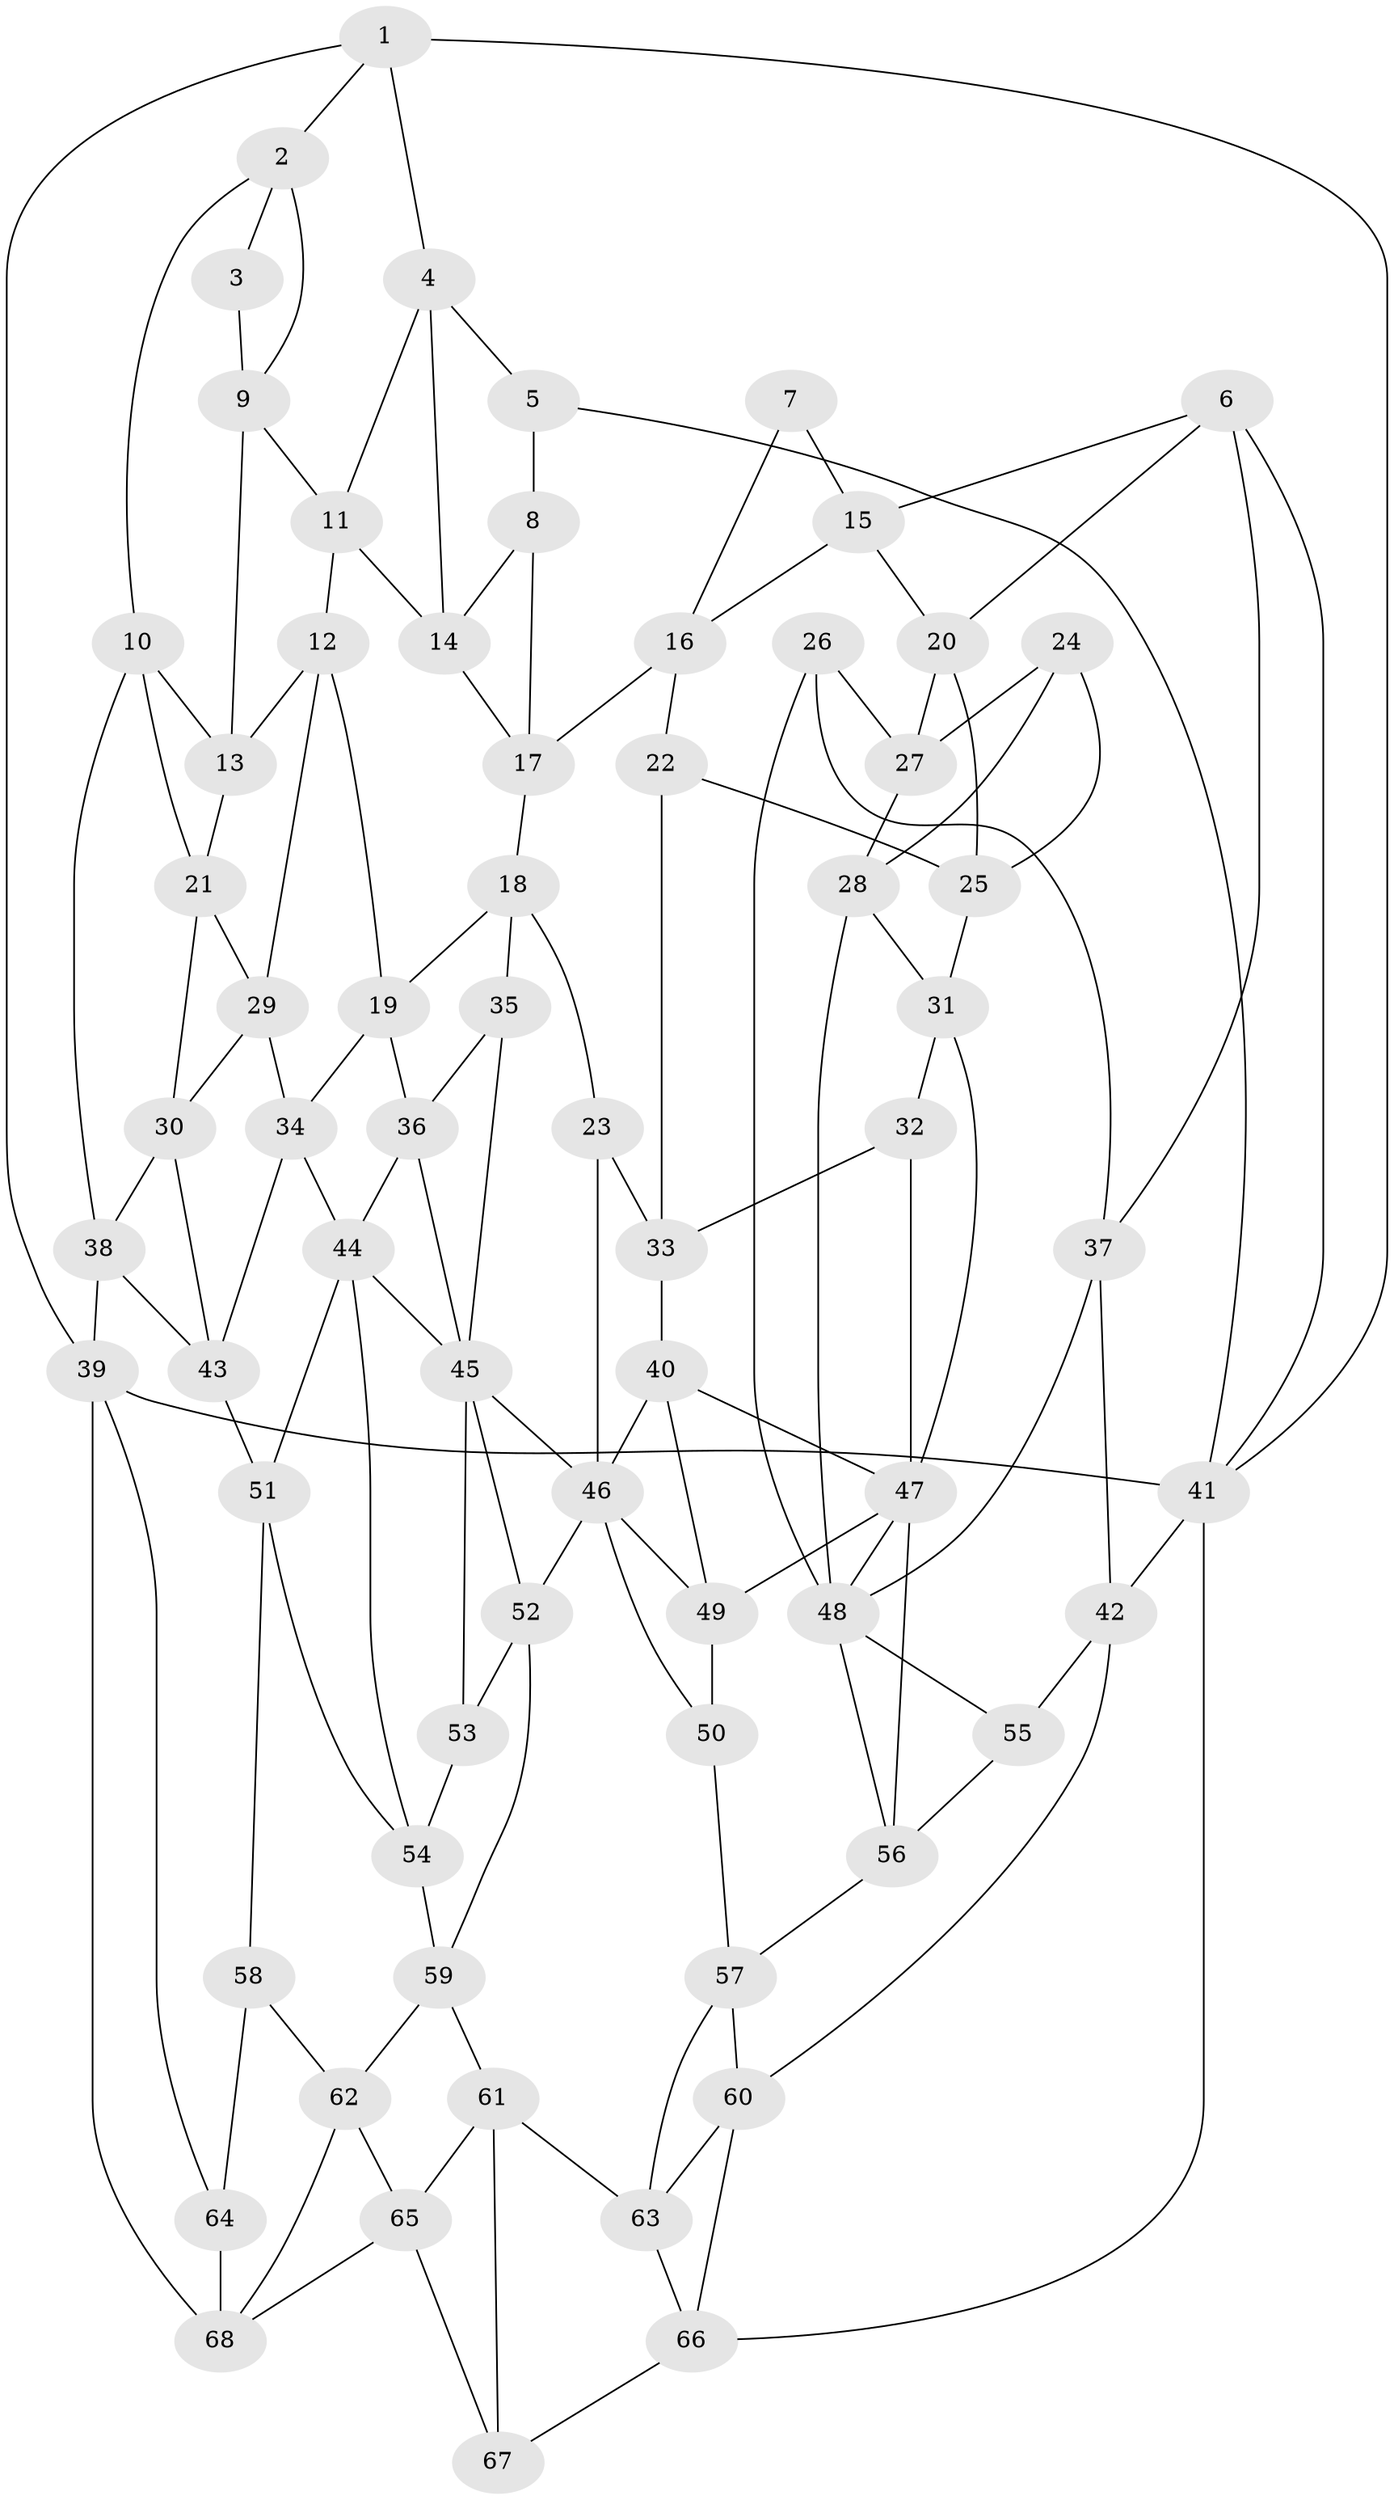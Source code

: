// original degree distribution, {3: 0.022058823529411766, 6: 0.20588235294117646, 5: 0.5661764705882353, 4: 0.20588235294117646}
// Generated by graph-tools (version 1.1) at 2025/50/03/09/25 03:50:57]
// undirected, 68 vertices, 133 edges
graph export_dot {
graph [start="1"]
  node [color=gray90,style=filled];
  1;
  2;
  3;
  4;
  5;
  6;
  7;
  8;
  9;
  10;
  11;
  12;
  13;
  14;
  15;
  16;
  17;
  18;
  19;
  20;
  21;
  22;
  23;
  24;
  25;
  26;
  27;
  28;
  29;
  30;
  31;
  32;
  33;
  34;
  35;
  36;
  37;
  38;
  39;
  40;
  41;
  42;
  43;
  44;
  45;
  46;
  47;
  48;
  49;
  50;
  51;
  52;
  53;
  54;
  55;
  56;
  57;
  58;
  59;
  60;
  61;
  62;
  63;
  64;
  65;
  66;
  67;
  68;
  1 -- 2 [weight=1.0];
  1 -- 4 [weight=1.0];
  1 -- 39 [weight=1.0];
  1 -- 41 [weight=1.0];
  2 -- 3 [weight=1.0];
  2 -- 9 [weight=1.0];
  2 -- 10 [weight=1.0];
  3 -- 9 [weight=1.0];
  4 -- 5 [weight=1.0];
  4 -- 11 [weight=1.0];
  4 -- 14 [weight=1.0];
  5 -- 8 [weight=1.0];
  5 -- 41 [weight=1.0];
  6 -- 15 [weight=1.0];
  6 -- 20 [weight=1.0];
  6 -- 37 [weight=1.0];
  6 -- 41 [weight=1.0];
  7 -- 15 [weight=1.0];
  7 -- 16 [weight=1.0];
  8 -- 14 [weight=1.0];
  8 -- 17 [weight=1.0];
  9 -- 11 [weight=1.0];
  9 -- 13 [weight=1.0];
  10 -- 13 [weight=1.0];
  10 -- 21 [weight=1.0];
  10 -- 38 [weight=1.0];
  11 -- 12 [weight=1.0];
  11 -- 14 [weight=1.0];
  12 -- 13 [weight=1.0];
  12 -- 19 [weight=1.0];
  12 -- 29 [weight=1.0];
  13 -- 21 [weight=1.0];
  14 -- 17 [weight=1.0];
  15 -- 16 [weight=1.0];
  15 -- 20 [weight=1.0];
  16 -- 17 [weight=1.0];
  16 -- 22 [weight=1.0];
  17 -- 18 [weight=1.0];
  18 -- 19 [weight=1.0];
  18 -- 23 [weight=1.0];
  18 -- 35 [weight=1.0];
  19 -- 34 [weight=1.0];
  19 -- 36 [weight=1.0];
  20 -- 25 [weight=1.0];
  20 -- 27 [weight=1.0];
  21 -- 29 [weight=1.0];
  21 -- 30 [weight=1.0];
  22 -- 25 [weight=1.0];
  22 -- 33 [weight=1.0];
  23 -- 33 [weight=1.0];
  23 -- 46 [weight=1.0];
  24 -- 25 [weight=1.0];
  24 -- 27 [weight=1.0];
  24 -- 28 [weight=1.0];
  25 -- 31 [weight=1.0];
  26 -- 27 [weight=1.0];
  26 -- 37 [weight=1.0];
  26 -- 48 [weight=1.0];
  27 -- 28 [weight=1.0];
  28 -- 31 [weight=1.0];
  28 -- 48 [weight=1.0];
  29 -- 30 [weight=1.0];
  29 -- 34 [weight=1.0];
  30 -- 38 [weight=1.0];
  30 -- 43 [weight=1.0];
  31 -- 32 [weight=1.0];
  31 -- 47 [weight=1.0];
  32 -- 33 [weight=1.0];
  32 -- 47 [weight=1.0];
  33 -- 40 [weight=1.0];
  34 -- 43 [weight=1.0];
  34 -- 44 [weight=1.0];
  35 -- 36 [weight=1.0];
  35 -- 45 [weight=1.0];
  36 -- 44 [weight=1.0];
  36 -- 45 [weight=1.0];
  37 -- 42 [weight=1.0];
  37 -- 48 [weight=1.0];
  38 -- 39 [weight=1.0];
  38 -- 43 [weight=1.0];
  39 -- 41 [weight=1.0];
  39 -- 64 [weight=1.0];
  39 -- 68 [weight=1.0];
  40 -- 46 [weight=1.0];
  40 -- 47 [weight=1.0];
  40 -- 49 [weight=1.0];
  41 -- 42 [weight=1.0];
  41 -- 66 [weight=1.0];
  42 -- 55 [weight=1.0];
  42 -- 60 [weight=1.0];
  43 -- 51 [weight=1.0];
  44 -- 45 [weight=1.0];
  44 -- 51 [weight=1.0];
  44 -- 54 [weight=1.0];
  45 -- 46 [weight=1.0];
  45 -- 52 [weight=1.0];
  45 -- 53 [weight=1.0];
  46 -- 49 [weight=1.0];
  46 -- 50 [weight=1.0];
  46 -- 52 [weight=1.0];
  47 -- 48 [weight=1.0];
  47 -- 49 [weight=1.0];
  47 -- 56 [weight=1.0];
  48 -- 55 [weight=1.0];
  48 -- 56 [weight=1.0];
  49 -- 50 [weight=1.0];
  50 -- 57 [weight=1.0];
  51 -- 54 [weight=1.0];
  51 -- 58 [weight=1.0];
  52 -- 53 [weight=1.0];
  52 -- 59 [weight=1.0];
  53 -- 54 [weight=1.0];
  54 -- 59 [weight=1.0];
  55 -- 56 [weight=1.0];
  56 -- 57 [weight=1.0];
  57 -- 60 [weight=1.0];
  57 -- 63 [weight=1.0];
  58 -- 62 [weight=1.0];
  58 -- 64 [weight=1.0];
  59 -- 61 [weight=1.0];
  59 -- 62 [weight=1.0];
  60 -- 63 [weight=1.0];
  60 -- 66 [weight=1.0];
  61 -- 63 [weight=1.0];
  61 -- 65 [weight=1.0];
  61 -- 67 [weight=1.0];
  62 -- 65 [weight=1.0];
  62 -- 68 [weight=1.0];
  63 -- 66 [weight=1.0];
  64 -- 68 [weight=2.0];
  65 -- 67 [weight=1.0];
  65 -- 68 [weight=1.0];
  66 -- 67 [weight=1.0];
}
